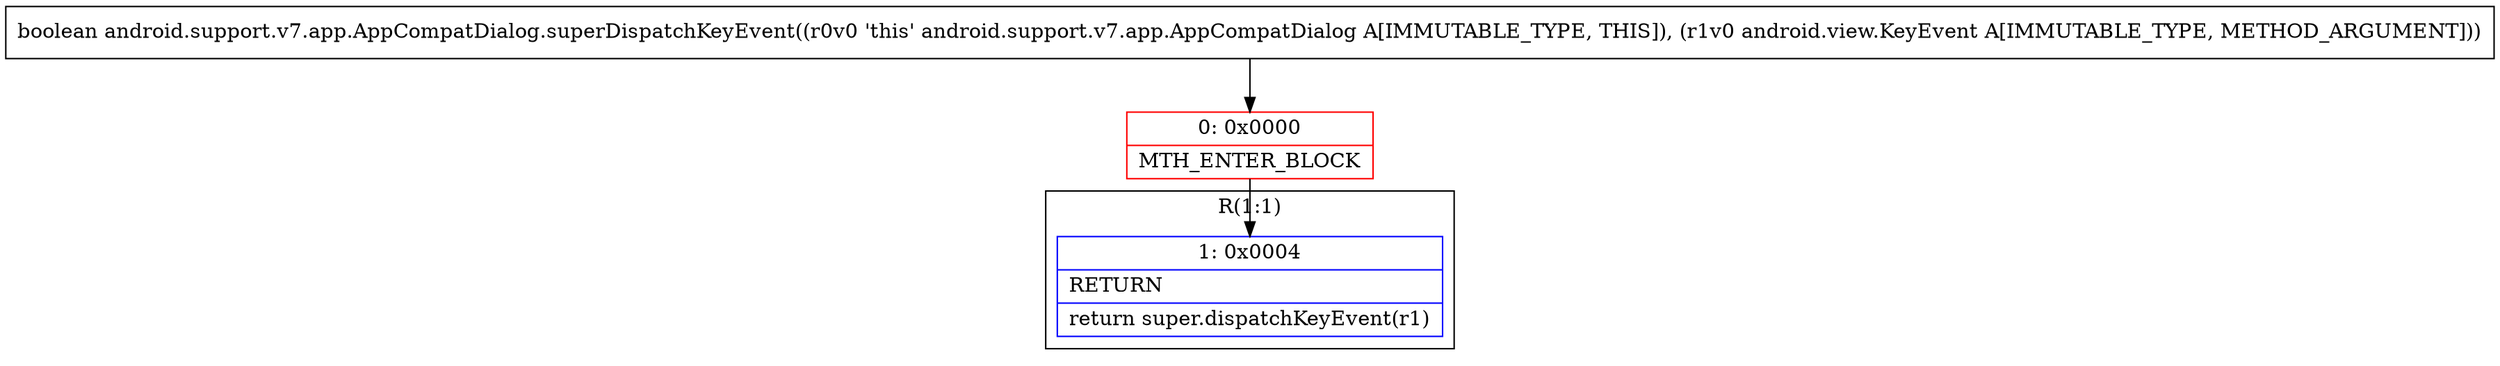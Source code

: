 digraph "CFG forandroid.support.v7.app.AppCompatDialog.superDispatchKeyEvent(Landroid\/view\/KeyEvent;)Z" {
subgraph cluster_Region_1807626880 {
label = "R(1:1)";
node [shape=record,color=blue];
Node_1 [shape=record,label="{1\:\ 0x0004|RETURN\l|return super.dispatchKeyEvent(r1)\l}"];
}
Node_0 [shape=record,color=red,label="{0\:\ 0x0000|MTH_ENTER_BLOCK\l}"];
MethodNode[shape=record,label="{boolean android.support.v7.app.AppCompatDialog.superDispatchKeyEvent((r0v0 'this' android.support.v7.app.AppCompatDialog A[IMMUTABLE_TYPE, THIS]), (r1v0 android.view.KeyEvent A[IMMUTABLE_TYPE, METHOD_ARGUMENT])) }"];
MethodNode -> Node_0;
Node_0 -> Node_1;
}

